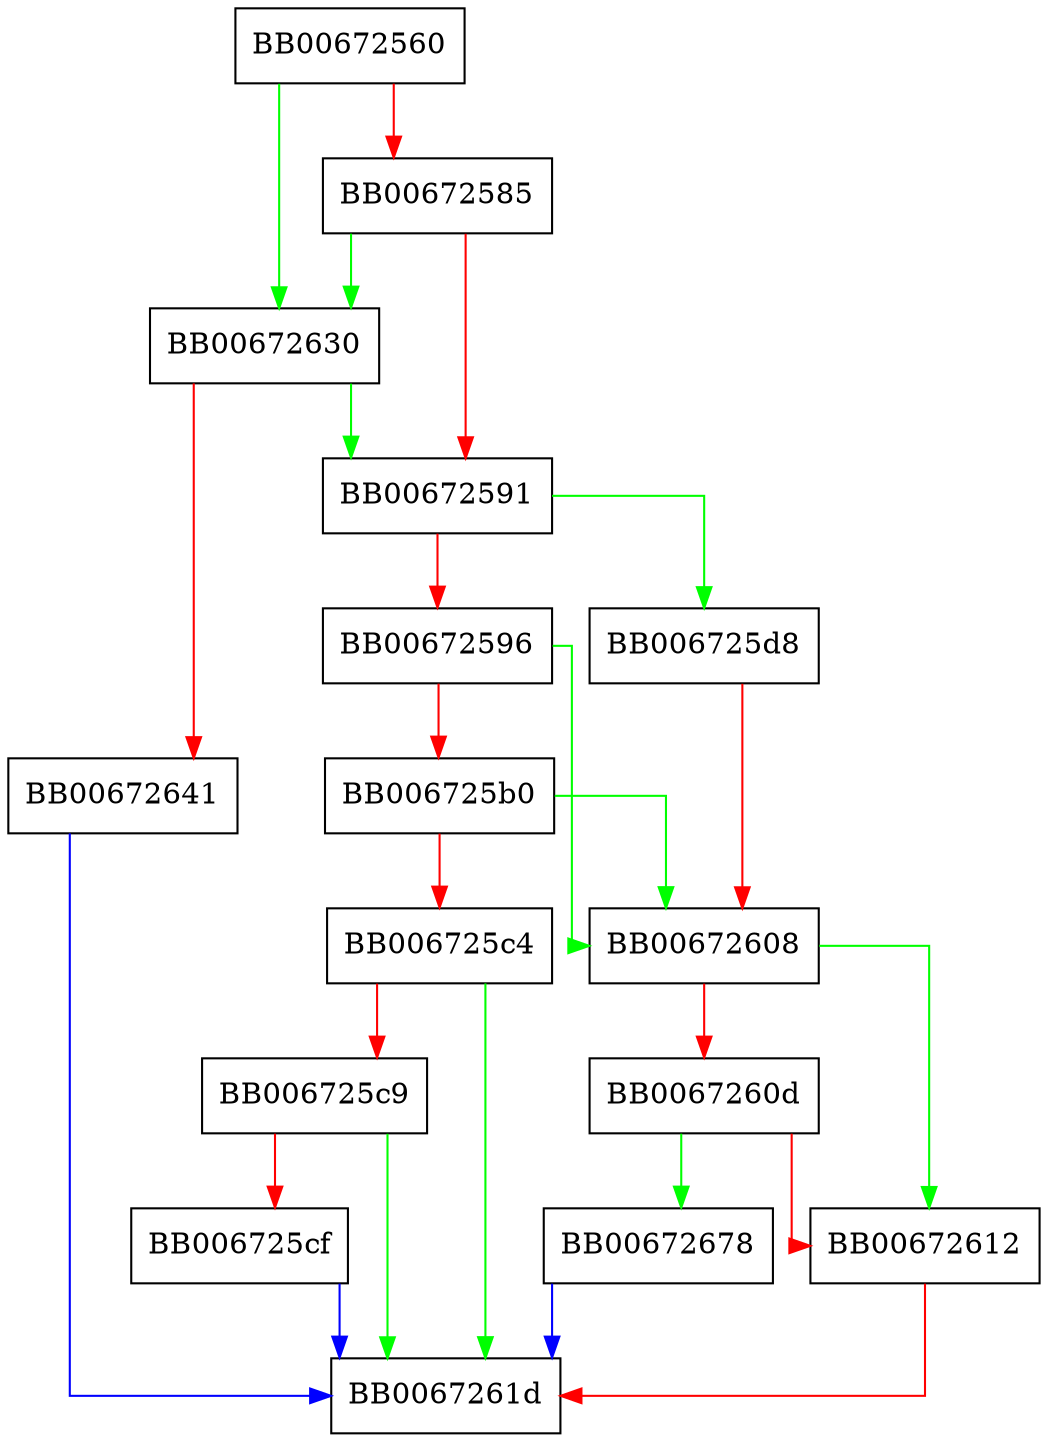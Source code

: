 digraph X509_ATTRIBUTE_create_by_OBJ {
  node [shape="box"];
  graph [splines=ortho];
  BB00672560 -> BB00672630 [color="green"];
  BB00672560 -> BB00672585 [color="red"];
  BB00672585 -> BB00672630 [color="green"];
  BB00672585 -> BB00672591 [color="red"];
  BB00672591 -> BB006725d8 [color="green"];
  BB00672591 -> BB00672596 [color="red"];
  BB00672596 -> BB00672608 [color="green"];
  BB00672596 -> BB006725b0 [color="red"];
  BB006725b0 -> BB00672608 [color="green"];
  BB006725b0 -> BB006725c4 [color="red"];
  BB006725c4 -> BB0067261d [color="green"];
  BB006725c4 -> BB006725c9 [color="red"];
  BB006725c9 -> BB0067261d [color="green"];
  BB006725c9 -> BB006725cf [color="red"];
  BB006725cf -> BB0067261d [color="blue"];
  BB006725d8 -> BB00672608 [color="red"];
  BB00672608 -> BB00672612 [color="green"];
  BB00672608 -> BB0067260d [color="red"];
  BB0067260d -> BB00672678 [color="green"];
  BB0067260d -> BB00672612 [color="red"];
  BB00672612 -> BB0067261d [color="red"];
  BB00672630 -> BB00672591 [color="green"];
  BB00672630 -> BB00672641 [color="red"];
  BB00672641 -> BB0067261d [color="blue"];
  BB00672678 -> BB0067261d [color="blue"];
}